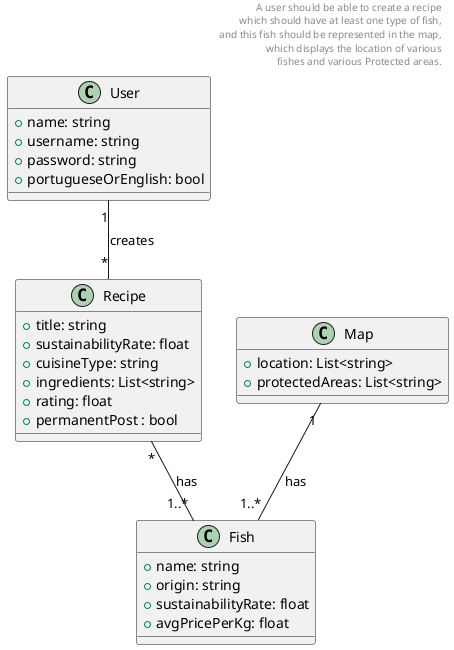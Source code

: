 @startuml domain modeling

header
A user should be able to create a recipe 
which should have at least one type of fish,
and this fish should be represented in the map,
which displays the location of various
fishes and various Protected areas.
end header

class User {
    + name: string
    + username: string
    + password: string
    + portugueseOrEnglish: bool 
    ' (If true, the app will be in Portuguese, otherwise, it will be in English.)
}

class Recipe {
    + title: string
    + sustainabilityRate: float
    + cuisineType: string
    + ingredients: List<string>
    + rating: float
    + permanentPost : bool
}


class Fish {
    + name: string
    + origin: string
    + sustainabilityRate: float
    + avgPricePerKg: float
}

class Map {
    + location: List<string>
    + protectedAreas: List<string>
}


Map "1" -- "1..*" Fish : has
Recipe "*" -- "1..*" Fish : has
User "1" -- "*" Recipe : creates
@enduml

